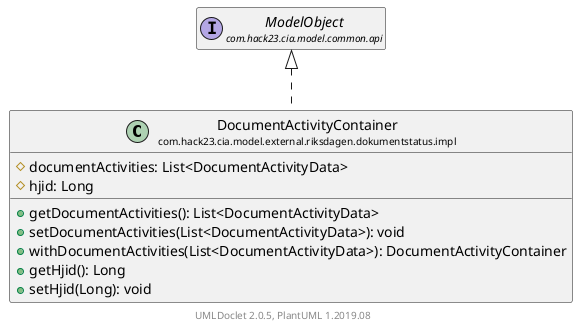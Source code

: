 @startuml
    set namespaceSeparator none
    hide empty fields
    hide empty methods

    class "<size:14>DocumentActivityContainer\n<size:10>com.hack23.cia.model.external.riksdagen.dokumentstatus.impl" as com.hack23.cia.model.external.riksdagen.dokumentstatus.impl.DocumentActivityContainer [[DocumentActivityContainer.html]] {
        #documentActivities: List<DocumentActivityData>
        #hjid: Long
        +getDocumentActivities(): List<DocumentActivityData>
        +setDocumentActivities(List<DocumentActivityData>): void
        +withDocumentActivities(List<DocumentActivityData>): DocumentActivityContainer
        +getHjid(): Long
        +setHjid(Long): void
    }

    interface "<size:14>ModelObject\n<size:10>com.hack23.cia.model.common.api" as com.hack23.cia.model.common.api.ModelObject

    com.hack23.cia.model.common.api.ModelObject <|.. com.hack23.cia.model.external.riksdagen.dokumentstatus.impl.DocumentActivityContainer

    center footer UMLDoclet 2.0.5, PlantUML 1.2019.08
@enduml
